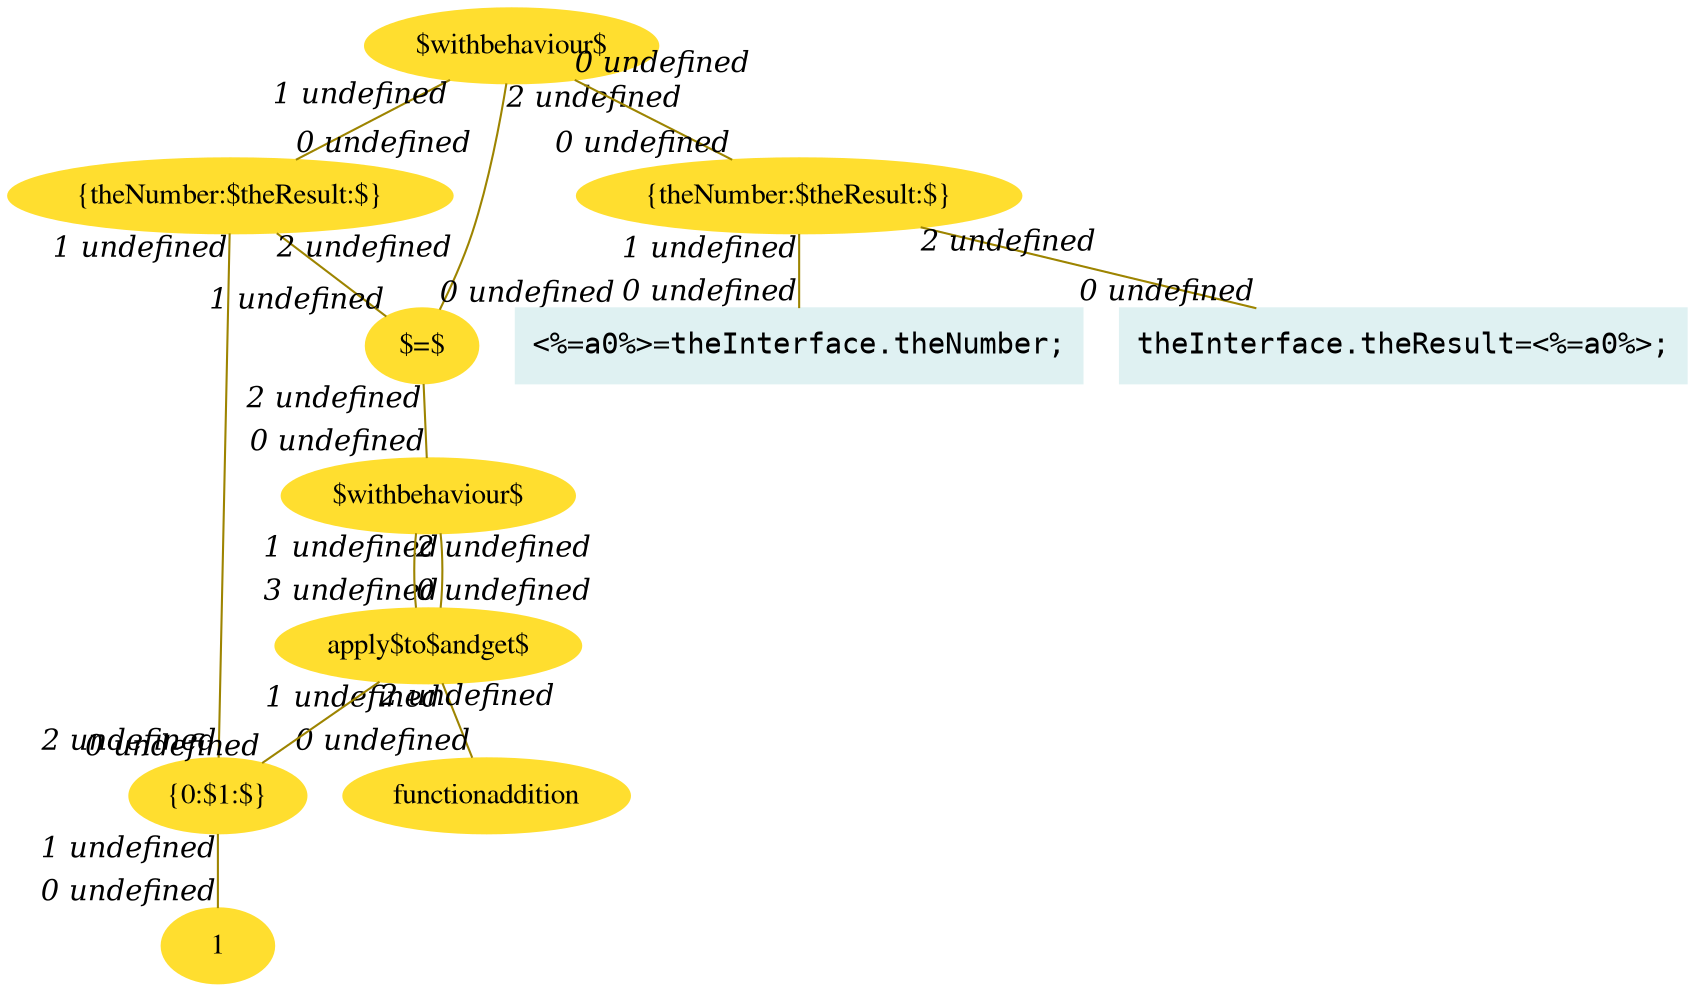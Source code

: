 digraph g{node_255 [shape="ellipse", style="filled", color="#ffde2f", fontname="Times", label="{theNumber:$theResult:$}" ]
node_261 [shape="ellipse", style="filled", color="#ffde2f", fontname="Times", label="1" ]
node_268 [shape="ellipse", style="filled", color="#ffde2f", fontname="Times", label="functionaddition" ]
node_269 [shape="ellipse", style="filled", color="#ffde2f", fontname="Times", label="{0:$1:$}" ]
node_270 [shape="ellipse", style="filled", color="#ffde2f", fontname="Times", label="apply$to$andget$" ]
node_271 [shape="ellipse", style="filled", color="#ffde2f", fontname="Times", label="$withbehaviour$" ]
node_295 [shape="ellipse", style="filled", color="#ffde2f", fontname="Times", label="$=$" ]
node_301 [shape="ellipse", style="filled", color="#ffde2f", fontname="Times", label="$withbehaviour$" ]
node_333 [shape="box", style="filled", color="#dff1f2", fontname="Courier", label="<%=a0%>=theInterface.theNumber;
" ]
node_335 [shape="box", style="filled", color="#dff1f2", fontname="Courier", label="theInterface.theResult=<%=a0%>;
" ]
node_337 [shape="ellipse", style="filled", color="#ffde2f", fontname="Times", label="{theNumber:$theResult:$}" ]
node_270 -> node_268 [dir=none, arrowHead=none, fontname="Times-Italic", arrowsize=1, color="#9d8400", label="",  headlabel="0 undefined", taillabel="1 undefined" ]
node_270 -> node_269 [dir=none, arrowHead=none, fontname="Times-Italic", arrowsize=1, color="#9d8400", label="",  headlabel="0 undefined", taillabel="2 undefined" ]
node_271 -> node_270 [dir=none, arrowHead=none, fontname="Times-Italic", arrowsize=1, color="#9d8400", label="",  headlabel="0 undefined", taillabel="2 undefined" ]
node_269 -> node_261 [dir=none, arrowHead=none, fontname="Times-Italic", arrowsize=1, color="#9d8400", label="",  headlabel="0 undefined", taillabel="1 undefined" ]
node_295 -> node_271 [dir=none, arrowHead=none, fontname="Times-Italic", arrowsize=1, color="#9d8400", label="",  headlabel="0 undefined", taillabel="2 undefined" ]
node_301 -> node_255 [dir=none, arrowHead=none, fontname="Times-Italic", arrowsize=1, color="#9d8400", label="",  headlabel="0 undefined", taillabel="1 undefined" ]
node_301 -> node_295 [dir=none, arrowHead=none, fontname="Times-Italic", arrowsize=1, color="#9d8400", label="",  headlabel="0 undefined", taillabel="2 undefined" ]
node_337 -> node_333 [dir=none, arrowHead=none, fontname="Times-Italic", arrowsize=1, color="#9d8400", label="",  headlabel="0 undefined", taillabel="1 undefined" ]
node_337 -> node_335 [dir=none, arrowHead=none, fontname="Times-Italic", arrowsize=1, color="#9d8400", label="",  headlabel="0 undefined", taillabel="2 undefined" ]
node_301 -> node_337 [dir=none, arrowHead=none, fontname="Times-Italic", arrowsize=1, color="#9d8400", label="",  headlabel="0 undefined", taillabel="0 undefined" ]
node_255 -> node_269 [dir=none, arrowHead=none, fontname="Times-Italic", arrowsize=1, color="#9d8400", label="",  headlabel="2 undefined", taillabel="1 undefined" ]
node_255 -> node_295 [dir=none, arrowHead=none, fontname="Times-Italic", arrowsize=1, color="#9d8400", label="",  headlabel="1 undefined", taillabel="2 undefined" ]
node_270 -> node_271 [dir=none, arrowHead=none, fontname="Times-Italic", arrowsize=1, color="#9d8400", label="",  headlabel="1 undefined", taillabel="3 undefined" ]
}